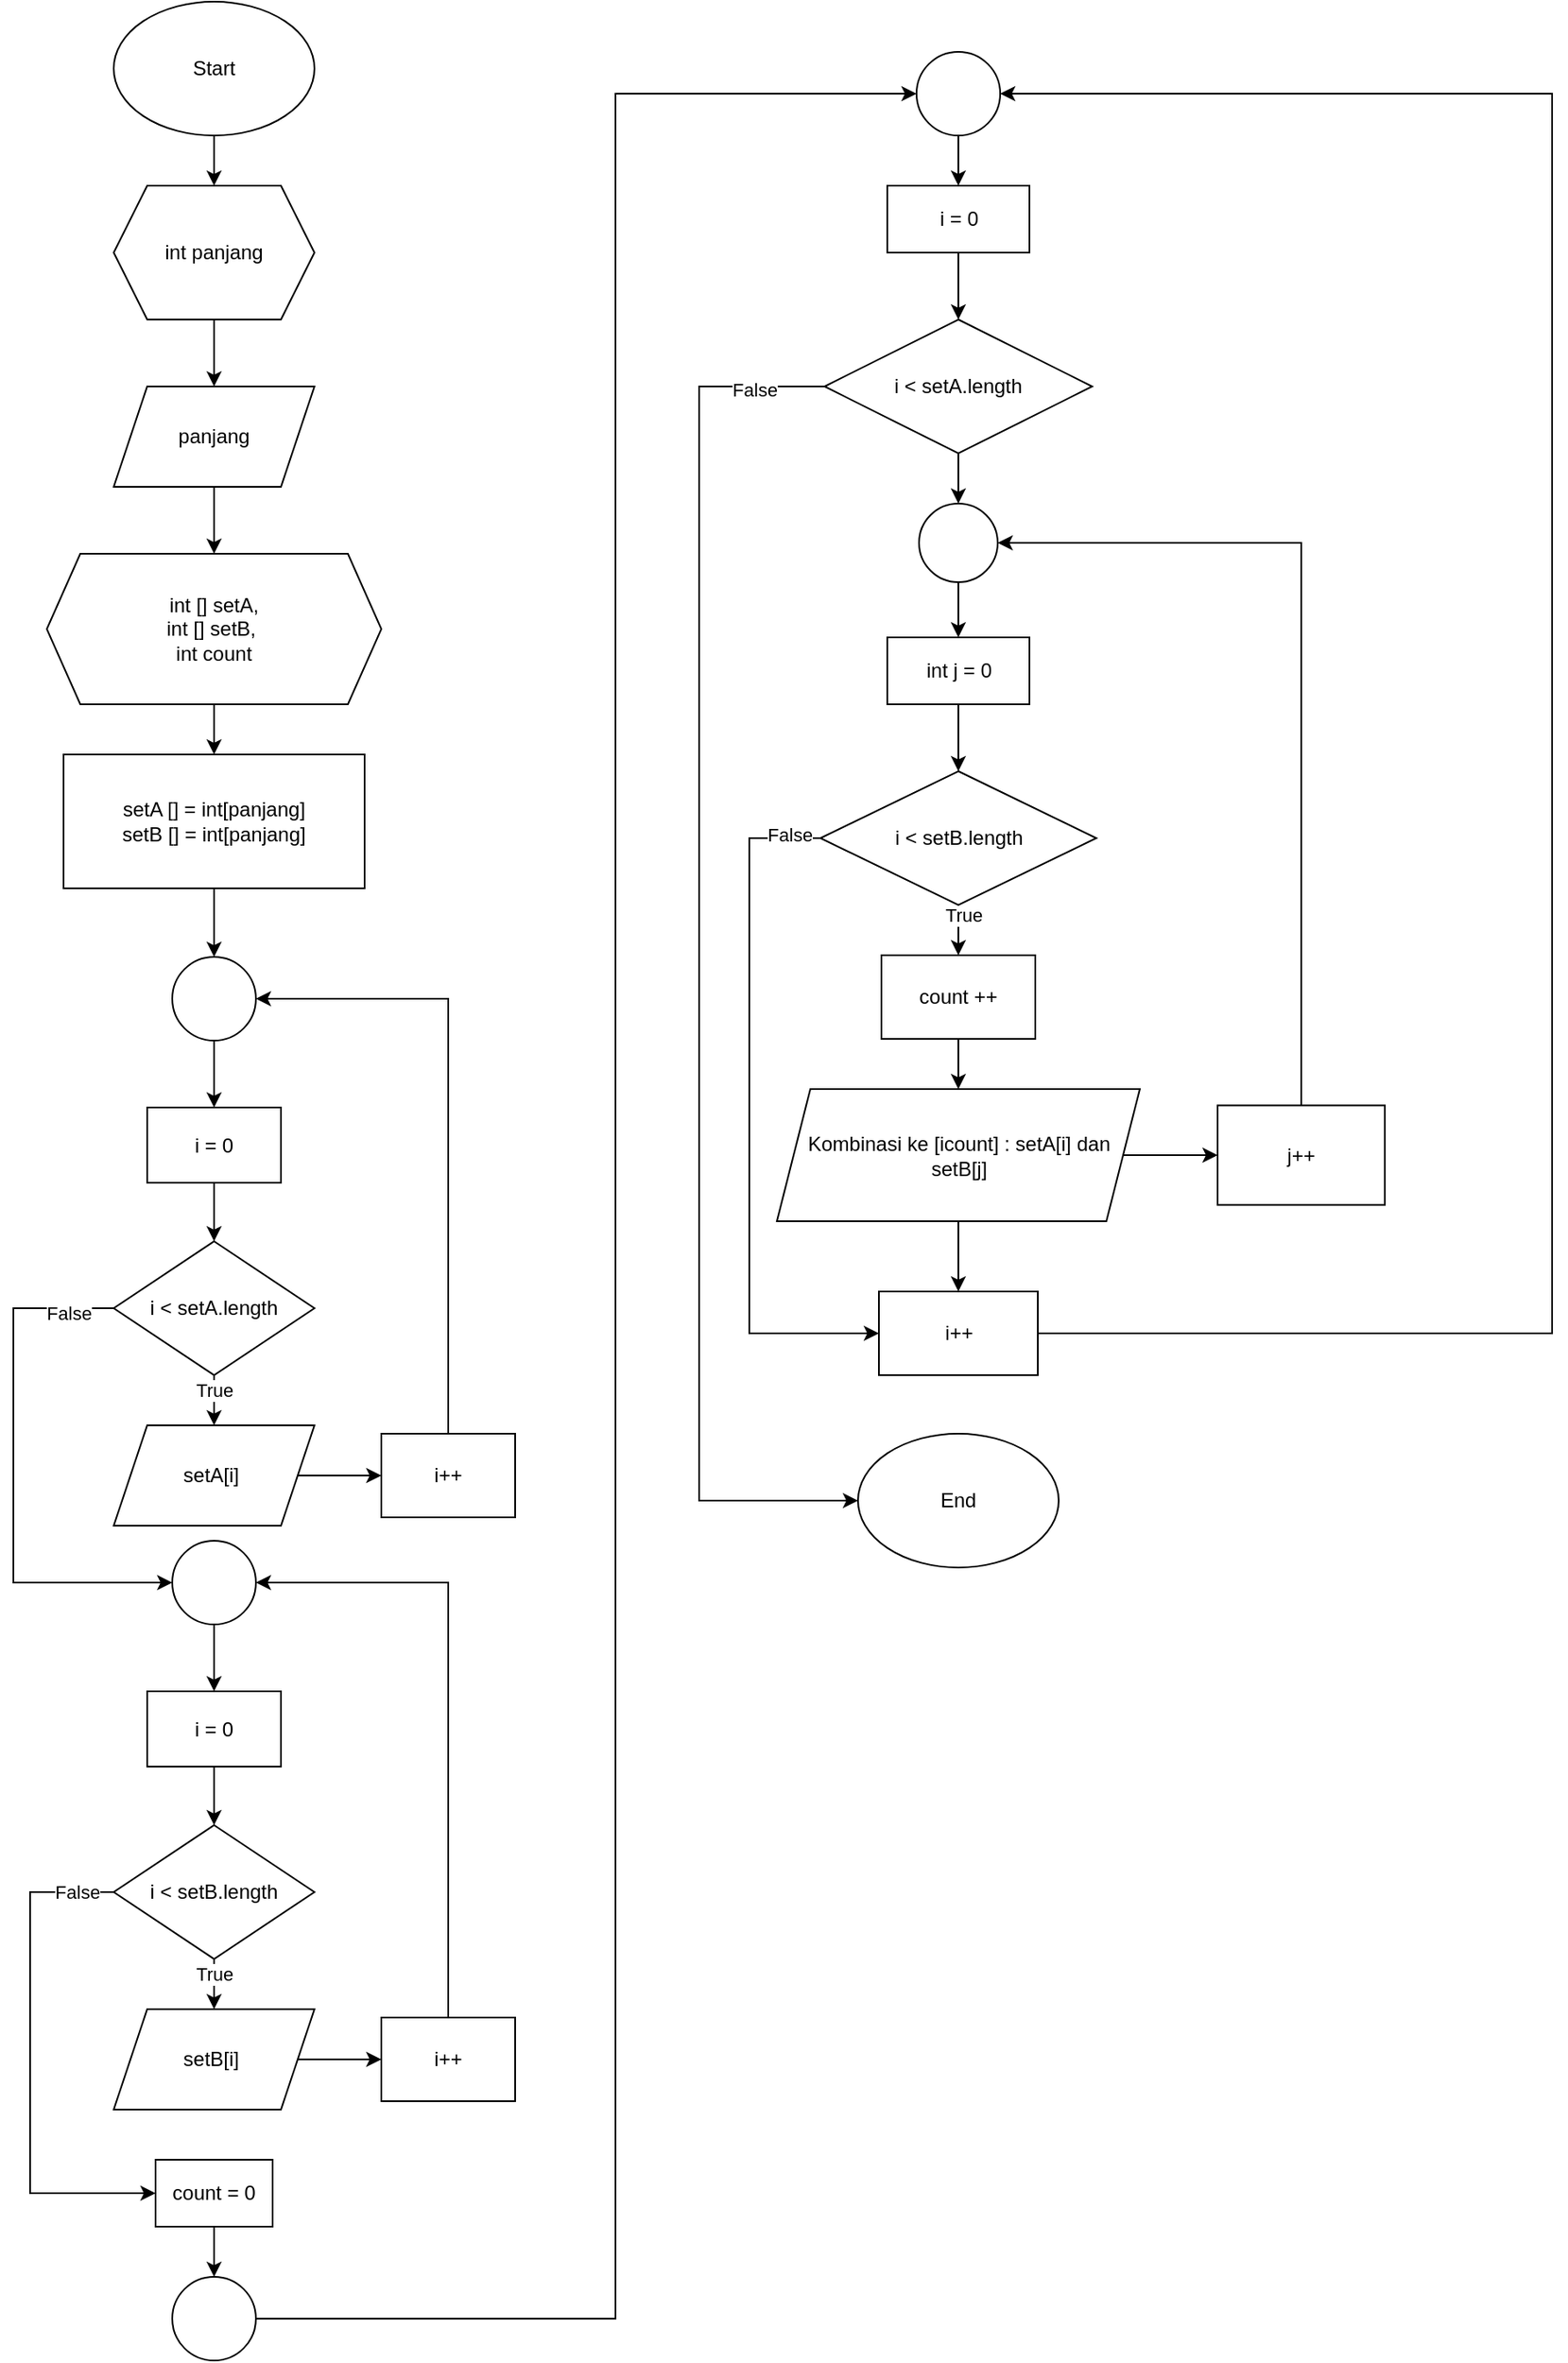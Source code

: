 <mxfile version="21.8.2" type="device">
  <diagram id="C5RBs43oDa-KdzZeNtuy" name="Page-1">
    <mxGraphModel dx="874" dy="1064" grid="1" gridSize="10" guides="1" tooltips="1" connect="1" arrows="1" fold="1" page="1" pageScale="1" pageWidth="827" pageHeight="1169" math="0" shadow="0">
      <root>
        <mxCell id="WIyWlLk6GJQsqaUBKTNV-0" />
        <mxCell id="WIyWlLk6GJQsqaUBKTNV-1" parent="WIyWlLk6GJQsqaUBKTNV-0" />
        <mxCell id="yujznxd2drrsmA3hHYga-4" value="" style="edgeStyle=orthogonalEdgeStyle;rounded=0;orthogonalLoop=1;jettySize=auto;html=1;" edge="1" parent="WIyWlLk6GJQsqaUBKTNV-1" source="yujznxd2drrsmA3hHYga-0" target="yujznxd2drrsmA3hHYga-3">
          <mxGeometry relative="1" as="geometry" />
        </mxCell>
        <mxCell id="yujznxd2drrsmA3hHYga-0" value="Start" style="ellipse;whiteSpace=wrap;html=1;" vertex="1" parent="WIyWlLk6GJQsqaUBKTNV-1">
          <mxGeometry x="230" y="60" width="120" height="80" as="geometry" />
        </mxCell>
        <mxCell id="yujznxd2drrsmA3hHYga-6" value="" style="edgeStyle=orthogonalEdgeStyle;rounded=0;orthogonalLoop=1;jettySize=auto;html=1;" edge="1" parent="WIyWlLk6GJQsqaUBKTNV-1" source="yujznxd2drrsmA3hHYga-3" target="yujznxd2drrsmA3hHYga-5">
          <mxGeometry relative="1" as="geometry" />
        </mxCell>
        <mxCell id="yujznxd2drrsmA3hHYga-3" value="int panjang" style="shape=hexagon;perimeter=hexagonPerimeter2;whiteSpace=wrap;html=1;fixedSize=1;" vertex="1" parent="WIyWlLk6GJQsqaUBKTNV-1">
          <mxGeometry x="230" y="170" width="120" height="80" as="geometry" />
        </mxCell>
        <mxCell id="yujznxd2drrsmA3hHYga-8" value="" style="edgeStyle=orthogonalEdgeStyle;rounded=0;orthogonalLoop=1;jettySize=auto;html=1;" edge="1" parent="WIyWlLk6GJQsqaUBKTNV-1" source="yujznxd2drrsmA3hHYga-5" target="yujznxd2drrsmA3hHYga-7">
          <mxGeometry relative="1" as="geometry" />
        </mxCell>
        <mxCell id="yujznxd2drrsmA3hHYga-5" value="panjang" style="shape=parallelogram;perimeter=parallelogramPerimeter;whiteSpace=wrap;html=1;fixedSize=1;" vertex="1" parent="WIyWlLk6GJQsqaUBKTNV-1">
          <mxGeometry x="230" y="290" width="120" height="60" as="geometry" />
        </mxCell>
        <mxCell id="yujznxd2drrsmA3hHYga-10" value="" style="edgeStyle=orthogonalEdgeStyle;rounded=0;orthogonalLoop=1;jettySize=auto;html=1;" edge="1" parent="WIyWlLk6GJQsqaUBKTNV-1" source="yujznxd2drrsmA3hHYga-7" target="yujznxd2drrsmA3hHYga-9">
          <mxGeometry relative="1" as="geometry" />
        </mxCell>
        <mxCell id="yujznxd2drrsmA3hHYga-7" value="int [] setA,&lt;br&gt;int [] setB,&amp;nbsp;&lt;br&gt;int count" style="shape=hexagon;perimeter=hexagonPerimeter2;whiteSpace=wrap;html=1;fixedSize=1;" vertex="1" parent="WIyWlLk6GJQsqaUBKTNV-1">
          <mxGeometry x="190" y="390" width="200" height="90" as="geometry" />
        </mxCell>
        <mxCell id="yujznxd2drrsmA3hHYga-12" value="" style="edgeStyle=orthogonalEdgeStyle;rounded=0;orthogonalLoop=1;jettySize=auto;html=1;" edge="1" parent="WIyWlLk6GJQsqaUBKTNV-1" source="yujznxd2drrsmA3hHYga-9" target="yujznxd2drrsmA3hHYga-11">
          <mxGeometry relative="1" as="geometry" />
        </mxCell>
        <mxCell id="yujznxd2drrsmA3hHYga-9" value="setA [] = int[panjang]&lt;br&gt;setB [] = int[panjang]" style="whiteSpace=wrap;html=1;" vertex="1" parent="WIyWlLk6GJQsqaUBKTNV-1">
          <mxGeometry x="200" y="510" width="180" height="80" as="geometry" />
        </mxCell>
        <mxCell id="yujznxd2drrsmA3hHYga-14" value="" style="edgeStyle=orthogonalEdgeStyle;rounded=0;orthogonalLoop=1;jettySize=auto;html=1;" edge="1" parent="WIyWlLk6GJQsqaUBKTNV-1" source="yujznxd2drrsmA3hHYga-11" target="yujznxd2drrsmA3hHYga-13">
          <mxGeometry relative="1" as="geometry" />
        </mxCell>
        <mxCell id="yujznxd2drrsmA3hHYga-11" value="" style="ellipse;whiteSpace=wrap;html=1;aspect=fixed;" vertex="1" parent="WIyWlLk6GJQsqaUBKTNV-1">
          <mxGeometry x="265" y="631" width="50" height="50" as="geometry" />
        </mxCell>
        <mxCell id="yujznxd2drrsmA3hHYga-16" value="" style="edgeStyle=orthogonalEdgeStyle;rounded=0;orthogonalLoop=1;jettySize=auto;html=1;" edge="1" parent="WIyWlLk6GJQsqaUBKTNV-1" source="yujznxd2drrsmA3hHYga-13" target="yujznxd2drrsmA3hHYga-15">
          <mxGeometry relative="1" as="geometry" />
        </mxCell>
        <mxCell id="yujznxd2drrsmA3hHYga-13" value="i = 0" style="whiteSpace=wrap;html=1;" vertex="1" parent="WIyWlLk6GJQsqaUBKTNV-1">
          <mxGeometry x="250" y="721" width="80" height="45" as="geometry" />
        </mxCell>
        <mxCell id="yujznxd2drrsmA3hHYga-20" value="" style="edgeStyle=orthogonalEdgeStyle;rounded=0;orthogonalLoop=1;jettySize=auto;html=1;" edge="1" parent="WIyWlLk6GJQsqaUBKTNV-1" source="yujznxd2drrsmA3hHYga-15" target="yujznxd2drrsmA3hHYga-19">
          <mxGeometry relative="1" as="geometry" />
        </mxCell>
        <mxCell id="yujznxd2drrsmA3hHYga-34" value="True" style="edgeLabel;html=1;align=center;verticalAlign=middle;resizable=0;points=[];" vertex="1" connectable="0" parent="yujznxd2drrsmA3hHYga-20">
          <mxGeometry x="-0.64" relative="1" as="geometry">
            <mxPoint as="offset" />
          </mxGeometry>
        </mxCell>
        <mxCell id="yujznxd2drrsmA3hHYga-35" style="edgeStyle=orthogonalEdgeStyle;rounded=0;orthogonalLoop=1;jettySize=auto;html=1;entryX=0;entryY=0.5;entryDx=0;entryDy=0;" edge="1" parent="WIyWlLk6GJQsqaUBKTNV-1" source="yujznxd2drrsmA3hHYga-15" target="yujznxd2drrsmA3hHYga-25">
          <mxGeometry relative="1" as="geometry">
            <Array as="points">
              <mxPoint x="170" y="841" />
              <mxPoint x="170" y="1005" />
            </Array>
          </mxGeometry>
        </mxCell>
        <mxCell id="yujznxd2drrsmA3hHYga-36" value="False" style="edgeLabel;html=1;align=center;verticalAlign=middle;resizable=0;points=[];" vertex="1" connectable="0" parent="yujznxd2drrsmA3hHYga-35">
          <mxGeometry x="-0.832" y="3" relative="1" as="geometry">
            <mxPoint as="offset" />
          </mxGeometry>
        </mxCell>
        <mxCell id="yujznxd2drrsmA3hHYga-15" value="i &amp;lt; setA.length" style="rhombus;whiteSpace=wrap;html=1;" vertex="1" parent="WIyWlLk6GJQsqaUBKTNV-1">
          <mxGeometry x="230" y="801" width="120" height="80" as="geometry" />
        </mxCell>
        <mxCell id="yujznxd2drrsmA3hHYga-22" value="" style="edgeStyle=orthogonalEdgeStyle;rounded=0;orthogonalLoop=1;jettySize=auto;html=1;" edge="1" parent="WIyWlLk6GJQsqaUBKTNV-1" source="yujznxd2drrsmA3hHYga-19" target="yujznxd2drrsmA3hHYga-21">
          <mxGeometry relative="1" as="geometry" />
        </mxCell>
        <mxCell id="yujznxd2drrsmA3hHYga-19" value="setA[i]&amp;nbsp;" style="shape=parallelogram;perimeter=parallelogramPerimeter;whiteSpace=wrap;html=1;fixedSize=1;" vertex="1" parent="WIyWlLk6GJQsqaUBKTNV-1">
          <mxGeometry x="230" y="911" width="120" height="60" as="geometry" />
        </mxCell>
        <mxCell id="yujznxd2drrsmA3hHYga-23" style="edgeStyle=orthogonalEdgeStyle;rounded=0;orthogonalLoop=1;jettySize=auto;html=1;entryX=1;entryY=0.5;entryDx=0;entryDy=0;" edge="1" parent="WIyWlLk6GJQsqaUBKTNV-1" source="yujznxd2drrsmA3hHYga-21" target="yujznxd2drrsmA3hHYga-11">
          <mxGeometry relative="1" as="geometry">
            <mxPoint x="320" y="661" as="targetPoint" />
            <Array as="points">
              <mxPoint x="430" y="656" />
            </Array>
          </mxGeometry>
        </mxCell>
        <mxCell id="yujznxd2drrsmA3hHYga-21" value="i++" style="whiteSpace=wrap;html=1;" vertex="1" parent="WIyWlLk6GJQsqaUBKTNV-1">
          <mxGeometry x="390" y="916" width="80" height="50" as="geometry" />
        </mxCell>
        <mxCell id="yujznxd2drrsmA3hHYga-24" value="" style="edgeStyle=orthogonalEdgeStyle;rounded=0;orthogonalLoop=1;jettySize=auto;html=1;" edge="1" parent="WIyWlLk6GJQsqaUBKTNV-1" source="yujznxd2drrsmA3hHYga-25" target="yujznxd2drrsmA3hHYga-27">
          <mxGeometry relative="1" as="geometry" />
        </mxCell>
        <mxCell id="yujznxd2drrsmA3hHYga-25" value="" style="ellipse;whiteSpace=wrap;html=1;aspect=fixed;" vertex="1" parent="WIyWlLk6GJQsqaUBKTNV-1">
          <mxGeometry x="265" y="980" width="50" height="50" as="geometry" />
        </mxCell>
        <mxCell id="yujznxd2drrsmA3hHYga-26" value="" style="edgeStyle=orthogonalEdgeStyle;rounded=0;orthogonalLoop=1;jettySize=auto;html=1;" edge="1" parent="WIyWlLk6GJQsqaUBKTNV-1" source="yujznxd2drrsmA3hHYga-27" target="yujznxd2drrsmA3hHYga-29">
          <mxGeometry relative="1" as="geometry" />
        </mxCell>
        <mxCell id="yujznxd2drrsmA3hHYga-27" value="i = 0" style="whiteSpace=wrap;html=1;" vertex="1" parent="WIyWlLk6GJQsqaUBKTNV-1">
          <mxGeometry x="250" y="1070" width="80" height="45" as="geometry" />
        </mxCell>
        <mxCell id="yujznxd2drrsmA3hHYga-28" value="" style="edgeStyle=orthogonalEdgeStyle;rounded=0;orthogonalLoop=1;jettySize=auto;html=1;" edge="1" parent="WIyWlLk6GJQsqaUBKTNV-1" source="yujznxd2drrsmA3hHYga-29" target="yujznxd2drrsmA3hHYga-31">
          <mxGeometry relative="1" as="geometry" />
        </mxCell>
        <mxCell id="yujznxd2drrsmA3hHYga-39" value="True" style="edgeLabel;html=1;align=center;verticalAlign=middle;resizable=0;points=[];" vertex="1" connectable="0" parent="yujznxd2drrsmA3hHYga-28">
          <mxGeometry x="-0.657" relative="1" as="geometry">
            <mxPoint as="offset" />
          </mxGeometry>
        </mxCell>
        <mxCell id="yujznxd2drrsmA3hHYga-43" style="edgeStyle=orthogonalEdgeStyle;rounded=0;orthogonalLoop=1;jettySize=auto;html=1;entryX=0;entryY=0.5;entryDx=0;entryDy=0;" edge="1" parent="WIyWlLk6GJQsqaUBKTNV-1" source="yujznxd2drrsmA3hHYga-29" target="yujznxd2drrsmA3hHYga-42">
          <mxGeometry relative="1" as="geometry">
            <Array as="points">
              <mxPoint x="180" y="1190" />
              <mxPoint x="180" y="1370" />
            </Array>
          </mxGeometry>
        </mxCell>
        <mxCell id="yujznxd2drrsmA3hHYga-44" value="False" style="edgeLabel;html=1;align=center;verticalAlign=middle;resizable=0;points=[];" vertex="1" connectable="0" parent="yujznxd2drrsmA3hHYga-43">
          <mxGeometry x="-0.852" relative="1" as="geometry">
            <mxPoint as="offset" />
          </mxGeometry>
        </mxCell>
        <mxCell id="yujznxd2drrsmA3hHYga-29" value="i &amp;lt; setB.length" style="rhombus;whiteSpace=wrap;html=1;" vertex="1" parent="WIyWlLk6GJQsqaUBKTNV-1">
          <mxGeometry x="230" y="1150" width="120" height="80" as="geometry" />
        </mxCell>
        <mxCell id="yujznxd2drrsmA3hHYga-30" value="" style="edgeStyle=orthogonalEdgeStyle;rounded=0;orthogonalLoop=1;jettySize=auto;html=1;" edge="1" parent="WIyWlLk6GJQsqaUBKTNV-1" source="yujznxd2drrsmA3hHYga-31" target="yujznxd2drrsmA3hHYga-33">
          <mxGeometry relative="1" as="geometry" />
        </mxCell>
        <mxCell id="yujznxd2drrsmA3hHYga-31" value="setB[i]&amp;nbsp;" style="shape=parallelogram;perimeter=parallelogramPerimeter;whiteSpace=wrap;html=1;fixedSize=1;" vertex="1" parent="WIyWlLk6GJQsqaUBKTNV-1">
          <mxGeometry x="230" y="1260" width="120" height="60" as="geometry" />
        </mxCell>
        <mxCell id="yujznxd2drrsmA3hHYga-32" style="edgeStyle=orthogonalEdgeStyle;rounded=0;orthogonalLoop=1;jettySize=auto;html=1;entryX=1;entryY=0.5;entryDx=0;entryDy=0;" edge="1" parent="WIyWlLk6GJQsqaUBKTNV-1" source="yujznxd2drrsmA3hHYga-33" target="yujznxd2drrsmA3hHYga-25">
          <mxGeometry relative="1" as="geometry">
            <mxPoint x="320" y="1010" as="targetPoint" />
            <Array as="points">
              <mxPoint x="430" y="1005" />
            </Array>
          </mxGeometry>
        </mxCell>
        <mxCell id="yujznxd2drrsmA3hHYga-33" value="i++" style="whiteSpace=wrap;html=1;" vertex="1" parent="WIyWlLk6GJQsqaUBKTNV-1">
          <mxGeometry x="390" y="1265" width="80" height="50" as="geometry" />
        </mxCell>
        <mxCell id="yujznxd2drrsmA3hHYga-46" value="" style="edgeStyle=orthogonalEdgeStyle;rounded=0;orthogonalLoop=1;jettySize=auto;html=1;" edge="1" parent="WIyWlLk6GJQsqaUBKTNV-1" source="yujznxd2drrsmA3hHYga-42" target="yujznxd2drrsmA3hHYga-45">
          <mxGeometry relative="1" as="geometry" />
        </mxCell>
        <mxCell id="yujznxd2drrsmA3hHYga-42" value="count = 0" style="rounded=0;whiteSpace=wrap;html=1;" vertex="1" parent="WIyWlLk6GJQsqaUBKTNV-1">
          <mxGeometry x="255" y="1350" width="70" height="40" as="geometry" />
        </mxCell>
        <mxCell id="yujznxd2drrsmA3hHYga-48" style="edgeStyle=orthogonalEdgeStyle;rounded=0;orthogonalLoop=1;jettySize=auto;html=1;entryX=0;entryY=0.5;entryDx=0;entryDy=0;" edge="1" parent="WIyWlLk6GJQsqaUBKTNV-1" source="yujznxd2drrsmA3hHYga-45" target="yujznxd2drrsmA3hHYga-47">
          <mxGeometry relative="1" as="geometry">
            <Array as="points">
              <mxPoint x="530" y="1445" />
              <mxPoint x="530" y="115" />
            </Array>
          </mxGeometry>
        </mxCell>
        <mxCell id="yujznxd2drrsmA3hHYga-45" value="" style="ellipse;whiteSpace=wrap;html=1;aspect=fixed;" vertex="1" parent="WIyWlLk6GJQsqaUBKTNV-1">
          <mxGeometry x="265" y="1420" width="50" height="50" as="geometry" />
        </mxCell>
        <mxCell id="yujznxd2drrsmA3hHYga-50" value="" style="edgeStyle=orthogonalEdgeStyle;rounded=0;orthogonalLoop=1;jettySize=auto;html=1;" edge="1" parent="WIyWlLk6GJQsqaUBKTNV-1" source="yujznxd2drrsmA3hHYga-47" target="yujznxd2drrsmA3hHYga-49">
          <mxGeometry relative="1" as="geometry" />
        </mxCell>
        <mxCell id="yujznxd2drrsmA3hHYga-47" value="" style="ellipse;whiteSpace=wrap;html=1;aspect=fixed;" vertex="1" parent="WIyWlLk6GJQsqaUBKTNV-1">
          <mxGeometry x="710" y="90" width="50" height="50" as="geometry" />
        </mxCell>
        <mxCell id="yujznxd2drrsmA3hHYga-52" value="" style="edgeStyle=orthogonalEdgeStyle;rounded=0;orthogonalLoop=1;jettySize=auto;html=1;" edge="1" parent="WIyWlLk6GJQsqaUBKTNV-1" source="yujznxd2drrsmA3hHYga-49" target="yujznxd2drrsmA3hHYga-51">
          <mxGeometry relative="1" as="geometry" />
        </mxCell>
        <mxCell id="yujznxd2drrsmA3hHYga-49" value="i = 0" style="rounded=0;whiteSpace=wrap;html=1;" vertex="1" parent="WIyWlLk6GJQsqaUBKTNV-1">
          <mxGeometry x="692.5" y="170" width="85" height="40" as="geometry" />
        </mxCell>
        <mxCell id="yujznxd2drrsmA3hHYga-54" value="" style="edgeStyle=orthogonalEdgeStyle;rounded=0;orthogonalLoop=1;jettySize=auto;html=1;" edge="1" parent="WIyWlLk6GJQsqaUBKTNV-1" source="yujznxd2drrsmA3hHYga-51" target="yujznxd2drrsmA3hHYga-53">
          <mxGeometry relative="1" as="geometry" />
        </mxCell>
        <mxCell id="yujznxd2drrsmA3hHYga-71" style="edgeStyle=orthogonalEdgeStyle;rounded=0;orthogonalLoop=1;jettySize=auto;html=1;entryX=0;entryY=0.5;entryDx=0;entryDy=0;" edge="1" parent="WIyWlLk6GJQsqaUBKTNV-1" source="yujznxd2drrsmA3hHYga-51" target="yujznxd2drrsmA3hHYga-70">
          <mxGeometry relative="1" as="geometry">
            <mxPoint x="630" y="976.667" as="targetPoint" />
            <Array as="points">
              <mxPoint x="580" y="290" />
              <mxPoint x="580" y="956" />
            </Array>
          </mxGeometry>
        </mxCell>
        <mxCell id="yujznxd2drrsmA3hHYga-74" value="False" style="edgeLabel;html=1;align=center;verticalAlign=middle;resizable=0;points=[];" vertex="1" connectable="0" parent="yujznxd2drrsmA3hHYga-71">
          <mxGeometry x="-0.897" y="2" relative="1" as="geometry">
            <mxPoint x="1" as="offset" />
          </mxGeometry>
        </mxCell>
        <mxCell id="yujznxd2drrsmA3hHYga-51" value="i &amp;lt; setA.length" style="rhombus;whiteSpace=wrap;html=1;rounded=0;" vertex="1" parent="WIyWlLk6GJQsqaUBKTNV-1">
          <mxGeometry x="655" y="250" width="160" height="80" as="geometry" />
        </mxCell>
        <mxCell id="yujznxd2drrsmA3hHYga-56" value="" style="edgeStyle=orthogonalEdgeStyle;rounded=0;orthogonalLoop=1;jettySize=auto;html=1;" edge="1" parent="WIyWlLk6GJQsqaUBKTNV-1" source="yujznxd2drrsmA3hHYga-53" target="yujznxd2drrsmA3hHYga-55">
          <mxGeometry relative="1" as="geometry" />
        </mxCell>
        <mxCell id="yujznxd2drrsmA3hHYga-53" value="" style="ellipse;whiteSpace=wrap;html=1;aspect=fixed;" vertex="1" parent="WIyWlLk6GJQsqaUBKTNV-1">
          <mxGeometry x="711.5" y="360" width="47" height="47" as="geometry" />
        </mxCell>
        <mxCell id="yujznxd2drrsmA3hHYga-58" value="" style="edgeStyle=orthogonalEdgeStyle;rounded=0;orthogonalLoop=1;jettySize=auto;html=1;" edge="1" parent="WIyWlLk6GJQsqaUBKTNV-1" source="yujznxd2drrsmA3hHYga-55" target="yujznxd2drrsmA3hHYga-57">
          <mxGeometry relative="1" as="geometry" />
        </mxCell>
        <mxCell id="yujznxd2drrsmA3hHYga-55" value="int j = 0" style="rounded=0;whiteSpace=wrap;html=1;" vertex="1" parent="WIyWlLk6GJQsqaUBKTNV-1">
          <mxGeometry x="692.5" y="440" width="85" height="40" as="geometry" />
        </mxCell>
        <mxCell id="yujznxd2drrsmA3hHYga-60" value="" style="edgeStyle=orthogonalEdgeStyle;rounded=0;orthogonalLoop=1;jettySize=auto;html=1;" edge="1" parent="WIyWlLk6GJQsqaUBKTNV-1" source="yujznxd2drrsmA3hHYga-57" target="yujznxd2drrsmA3hHYga-59">
          <mxGeometry relative="1" as="geometry" />
        </mxCell>
        <mxCell id="yujznxd2drrsmA3hHYga-66" value="True" style="edgeLabel;html=1;align=center;verticalAlign=middle;resizable=0;points=[];" vertex="1" connectable="0" parent="yujznxd2drrsmA3hHYga-60">
          <mxGeometry x="-0.768" y="3" relative="1" as="geometry">
            <mxPoint as="offset" />
          </mxGeometry>
        </mxCell>
        <mxCell id="yujznxd2drrsmA3hHYga-72" style="edgeStyle=orthogonalEdgeStyle;rounded=0;orthogonalLoop=1;jettySize=auto;html=1;entryX=0;entryY=0.5;entryDx=0;entryDy=0;" edge="1" parent="WIyWlLk6GJQsqaUBKTNV-1" source="yujznxd2drrsmA3hHYga-57" target="yujznxd2drrsmA3hHYga-67">
          <mxGeometry relative="1" as="geometry">
            <Array as="points">
              <mxPoint x="610" y="560" />
              <mxPoint x="610" y="856" />
            </Array>
          </mxGeometry>
        </mxCell>
        <mxCell id="yujznxd2drrsmA3hHYga-73" value="False" style="edgeLabel;html=1;align=center;verticalAlign=middle;resizable=0;points=[];" vertex="1" connectable="0" parent="yujznxd2drrsmA3hHYga-72">
          <mxGeometry x="-0.911" y="-2" relative="1" as="geometry">
            <mxPoint as="offset" />
          </mxGeometry>
        </mxCell>
        <mxCell id="yujznxd2drrsmA3hHYga-57" value="i &amp;lt; setB.length" style="rhombus;whiteSpace=wrap;html=1;rounded=0;" vertex="1" parent="WIyWlLk6GJQsqaUBKTNV-1">
          <mxGeometry x="652.5" y="520" width="165" height="80" as="geometry" />
        </mxCell>
        <mxCell id="yujznxd2drrsmA3hHYga-62" value="" style="edgeStyle=orthogonalEdgeStyle;rounded=0;orthogonalLoop=1;jettySize=auto;html=1;" edge="1" parent="WIyWlLk6GJQsqaUBKTNV-1" source="yujznxd2drrsmA3hHYga-59" target="yujznxd2drrsmA3hHYga-61">
          <mxGeometry relative="1" as="geometry" />
        </mxCell>
        <mxCell id="yujznxd2drrsmA3hHYga-59" value="count ++" style="rounded=0;whiteSpace=wrap;html=1;" vertex="1" parent="WIyWlLk6GJQsqaUBKTNV-1">
          <mxGeometry x="689" y="630" width="92" height="50" as="geometry" />
        </mxCell>
        <mxCell id="yujznxd2drrsmA3hHYga-64" value="" style="edgeStyle=orthogonalEdgeStyle;rounded=0;orthogonalLoop=1;jettySize=auto;html=1;" edge="1" parent="WIyWlLk6GJQsqaUBKTNV-1" source="yujznxd2drrsmA3hHYga-61" target="yujznxd2drrsmA3hHYga-63">
          <mxGeometry relative="1" as="geometry" />
        </mxCell>
        <mxCell id="yujznxd2drrsmA3hHYga-68" value="" style="edgeStyle=orthogonalEdgeStyle;rounded=0;orthogonalLoop=1;jettySize=auto;html=1;" edge="1" parent="WIyWlLk6GJQsqaUBKTNV-1" source="yujznxd2drrsmA3hHYga-61" target="yujznxd2drrsmA3hHYga-67">
          <mxGeometry relative="1" as="geometry" />
        </mxCell>
        <mxCell id="yujznxd2drrsmA3hHYga-61" value="Kombinasi ke [icount] : setA[i] dan setB[j]" style="shape=parallelogram;perimeter=parallelogramPerimeter;whiteSpace=wrap;html=1;fixedSize=1;rounded=0;" vertex="1" parent="WIyWlLk6GJQsqaUBKTNV-1">
          <mxGeometry x="626.5" y="710" width="217" height="79" as="geometry" />
        </mxCell>
        <mxCell id="yujznxd2drrsmA3hHYga-65" style="edgeStyle=orthogonalEdgeStyle;rounded=0;orthogonalLoop=1;jettySize=auto;html=1;entryX=1;entryY=0.5;entryDx=0;entryDy=0;" edge="1" parent="WIyWlLk6GJQsqaUBKTNV-1" source="yujznxd2drrsmA3hHYga-63" target="yujznxd2drrsmA3hHYga-53">
          <mxGeometry relative="1" as="geometry">
            <mxPoint x="780.0" y="370" as="targetPoint" />
            <Array as="points">
              <mxPoint x="940" y="384" />
            </Array>
          </mxGeometry>
        </mxCell>
        <mxCell id="yujznxd2drrsmA3hHYga-63" value="j++" style="whiteSpace=wrap;html=1;rounded=0;" vertex="1" parent="WIyWlLk6GJQsqaUBKTNV-1">
          <mxGeometry x="890" y="719.75" width="100" height="59.5" as="geometry" />
        </mxCell>
        <mxCell id="yujznxd2drrsmA3hHYga-69" style="edgeStyle=orthogonalEdgeStyle;rounded=0;orthogonalLoop=1;jettySize=auto;html=1;entryX=1;entryY=0.5;entryDx=0;entryDy=0;" edge="1" parent="WIyWlLk6GJQsqaUBKTNV-1" source="yujznxd2drrsmA3hHYga-67" target="yujznxd2drrsmA3hHYga-47">
          <mxGeometry relative="1" as="geometry">
            <mxPoint x="920.0" y="510" as="targetPoint" />
            <Array as="points">
              <mxPoint x="1090" y="856" />
              <mxPoint x="1090" y="115" />
            </Array>
          </mxGeometry>
        </mxCell>
        <mxCell id="yujznxd2drrsmA3hHYga-67" value="i++" style="whiteSpace=wrap;html=1;rounded=0;" vertex="1" parent="WIyWlLk6GJQsqaUBKTNV-1">
          <mxGeometry x="687.5" y="831" width="95" height="50" as="geometry" />
        </mxCell>
        <mxCell id="yujznxd2drrsmA3hHYga-70" value="End" style="ellipse;whiteSpace=wrap;html=1;" vertex="1" parent="WIyWlLk6GJQsqaUBKTNV-1">
          <mxGeometry x="675" y="916" width="120" height="80" as="geometry" />
        </mxCell>
      </root>
    </mxGraphModel>
  </diagram>
</mxfile>
